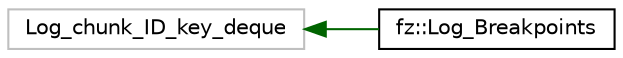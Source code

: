digraph "Graphical Class Hierarchy"
{
 // LATEX_PDF_SIZE
  edge [fontname="Helvetica",fontsize="10",labelfontname="Helvetica",labelfontsize="10"];
  node [fontname="Helvetica",fontsize="10",shape=record];
  rankdir="LR";
  Node136 [label="Log_chunk_ID_key_deque",height=0.2,width=0.4,color="grey75", fillcolor="white", style="filled",tooltip=" "];
  Node136 -> Node0 [dir="back",color="darkgreen",fontsize="10",style="solid",fontname="Helvetica"];
  Node0 [label="fz::Log_Breakpoints",height=0.2,width=0.4,color="black", fillcolor="white", style="filled",URL="$classfz_1_1Log__Breakpoints.html",tooltip=" "];
}
